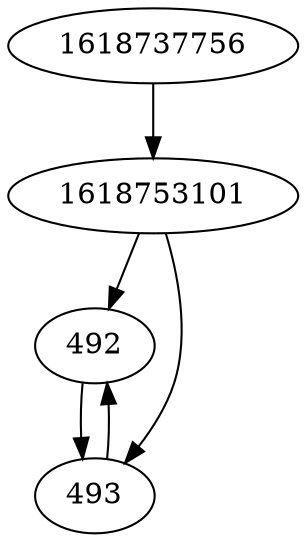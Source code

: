 strict digraph  {
492;
1618753101;
1618737756;
493;
492 -> 493;
1618753101 -> 492;
1618753101 -> 493;
1618737756 -> 1618753101;
493 -> 492;
}
